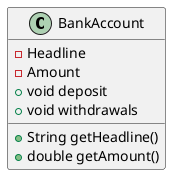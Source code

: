 @startuml
class BankAccount {

  - Headline
  - Amount
  + String getHeadline()
  + double getAmount()
  + void deposit
  + void withdrawals
}
@enduml